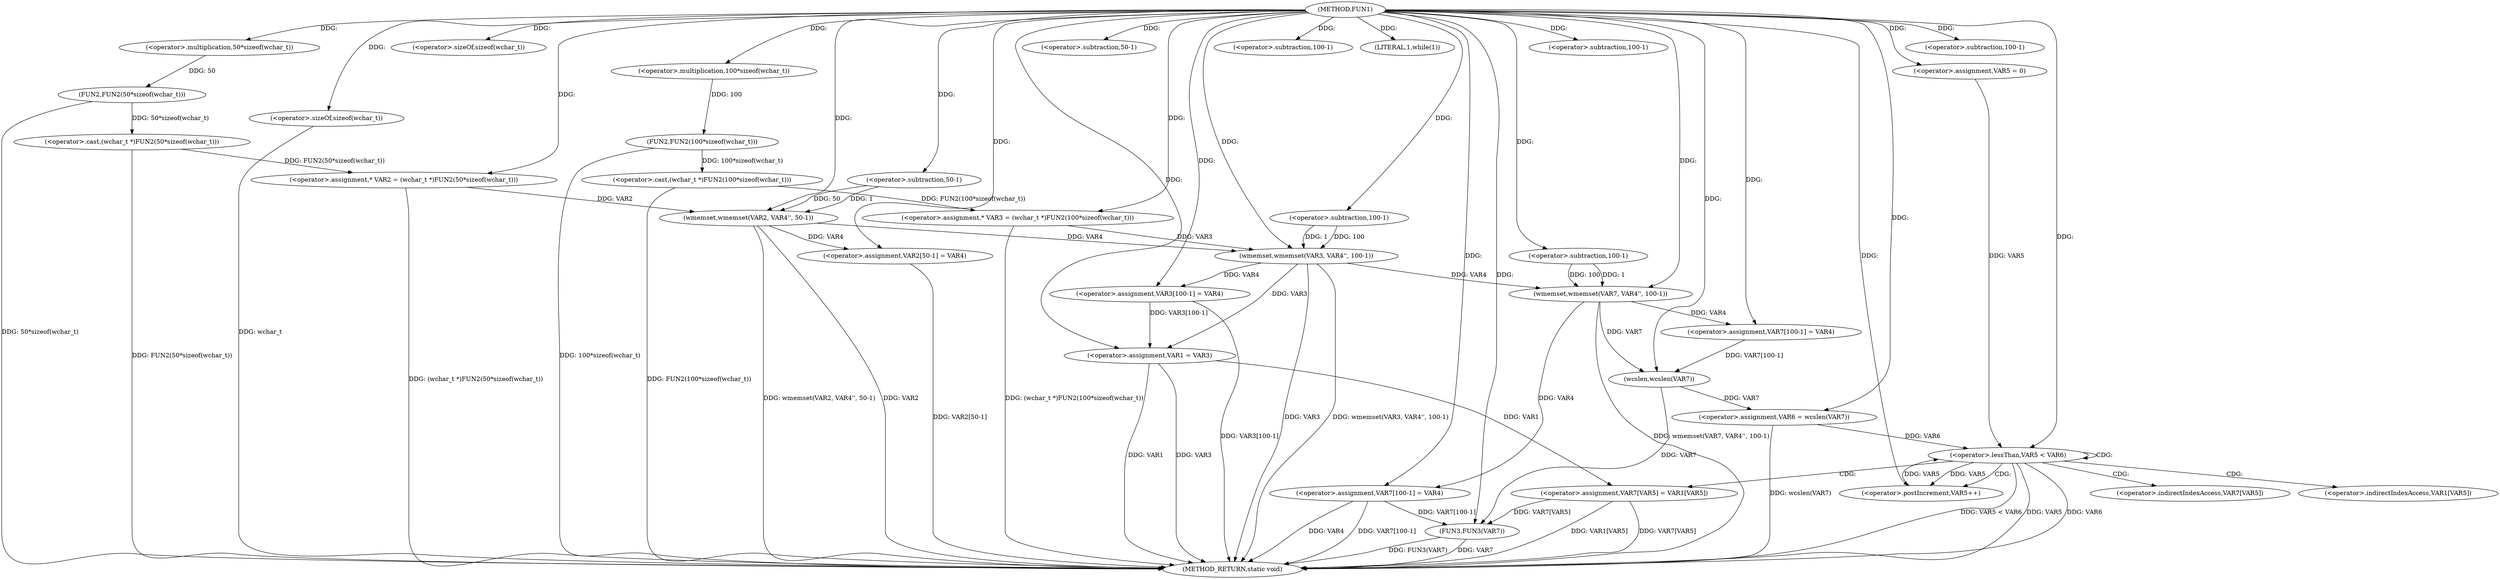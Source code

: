 digraph FUN1 {  
"1000100" [label = "(METHOD,FUN1)" ]
"1000203" [label = "(METHOD_RETURN,static void)" ]
"1000104" [label = "(<operator>.assignment,* VAR2 = (wchar_t *)FUN2(50*sizeof(wchar_t)))" ]
"1000106" [label = "(<operator>.cast,(wchar_t *)FUN2(50*sizeof(wchar_t)))" ]
"1000108" [label = "(FUN2,FUN2(50*sizeof(wchar_t)))" ]
"1000109" [label = "(<operator>.multiplication,50*sizeof(wchar_t))" ]
"1000111" [label = "(<operator>.sizeOf,sizeof(wchar_t))" ]
"1000114" [label = "(<operator>.assignment,* VAR3 = (wchar_t *)FUN2(100*sizeof(wchar_t)))" ]
"1000116" [label = "(<operator>.cast,(wchar_t *)FUN2(100*sizeof(wchar_t)))" ]
"1000118" [label = "(FUN2,FUN2(100*sizeof(wchar_t)))" ]
"1000119" [label = "(<operator>.multiplication,100*sizeof(wchar_t))" ]
"1000121" [label = "(<operator>.sizeOf,sizeof(wchar_t))" ]
"1000123" [label = "(wmemset,wmemset(VAR2, VAR4'', 50-1))" ]
"1000126" [label = "(<operator>.subtraction,50-1)" ]
"1000129" [label = "(<operator>.assignment,VAR2[50-1] = VAR4)" ]
"1000132" [label = "(<operator>.subtraction,50-1)" ]
"1000136" [label = "(wmemset,wmemset(VAR3, VAR4'', 100-1))" ]
"1000139" [label = "(<operator>.subtraction,100-1)" ]
"1000142" [label = "(<operator>.assignment,VAR3[100-1] = VAR4)" ]
"1000145" [label = "(<operator>.subtraction,100-1)" ]
"1000150" [label = "(LITERAL,1,while(1))" ]
"1000152" [label = "(<operator>.assignment,VAR1 = VAR3)" ]
"1000160" [label = "(wmemset,wmemset(VAR7, VAR4'', 100-1))" ]
"1000163" [label = "(<operator>.subtraction,100-1)" ]
"1000166" [label = "(<operator>.assignment,VAR7[100-1] = VAR4)" ]
"1000169" [label = "(<operator>.subtraction,100-1)" ]
"1000173" [label = "(<operator>.assignment,VAR6 = wcslen(VAR7))" ]
"1000175" [label = "(wcslen,wcslen(VAR7))" ]
"1000178" [label = "(<operator>.assignment,VAR5 = 0)" ]
"1000181" [label = "(<operator>.lessThan,VAR5 < VAR6)" ]
"1000184" [label = "(<operator>.postIncrement,VAR5++)" ]
"1000187" [label = "(<operator>.assignment,VAR7[VAR5] = VAR1[VAR5])" ]
"1000194" [label = "(<operator>.assignment,VAR7[100-1] = VAR4)" ]
"1000197" [label = "(<operator>.subtraction,100-1)" ]
"1000201" [label = "(FUN3,FUN3(VAR7))" ]
"1000188" [label = "(<operator>.indirectIndexAccess,VAR7[VAR5])" ]
"1000191" [label = "(<operator>.indirectIndexAccess,VAR1[VAR5])" ]
  "1000129" -> "1000203"  [ label = "DDG: VAR2[50-1]"] 
  "1000106" -> "1000203"  [ label = "DDG: FUN2(50*sizeof(wchar_t))"] 
  "1000194" -> "1000203"  [ label = "DDG: VAR4"] 
  "1000181" -> "1000203"  [ label = "DDG: VAR5 < VAR6"] 
  "1000152" -> "1000203"  [ label = "DDG: VAR1"] 
  "1000116" -> "1000203"  [ label = "DDG: FUN2(100*sizeof(wchar_t))"] 
  "1000152" -> "1000203"  [ label = "DDG: VAR3"] 
  "1000118" -> "1000203"  [ label = "DDG: 100*sizeof(wchar_t)"] 
  "1000181" -> "1000203"  [ label = "DDG: VAR5"] 
  "1000187" -> "1000203"  [ label = "DDG: VAR7[VAR5]"] 
  "1000201" -> "1000203"  [ label = "DDG: FUN3(VAR7)"] 
  "1000160" -> "1000203"  [ label = "DDG: wmemset(VAR7, VAR4'', 100-1)"] 
  "1000123" -> "1000203"  [ label = "DDG: wmemset(VAR2, VAR4'', 50-1)"] 
  "1000194" -> "1000203"  [ label = "DDG: VAR7[100-1]"] 
  "1000187" -> "1000203"  [ label = "DDG: VAR1[VAR5]"] 
  "1000142" -> "1000203"  [ label = "DDG: VAR3[100-1]"] 
  "1000136" -> "1000203"  [ label = "DDG: wmemset(VAR3, VAR4'', 100-1)"] 
  "1000121" -> "1000203"  [ label = "DDG: wchar_t"] 
  "1000114" -> "1000203"  [ label = "DDG: (wchar_t *)FUN2(100*sizeof(wchar_t))"] 
  "1000181" -> "1000203"  [ label = "DDG: VAR6"] 
  "1000136" -> "1000203"  [ label = "DDG: VAR3"] 
  "1000104" -> "1000203"  [ label = "DDG: (wchar_t *)FUN2(50*sizeof(wchar_t))"] 
  "1000173" -> "1000203"  [ label = "DDG: wcslen(VAR7)"] 
  "1000108" -> "1000203"  [ label = "DDG: 50*sizeof(wchar_t)"] 
  "1000201" -> "1000203"  [ label = "DDG: VAR7"] 
  "1000123" -> "1000203"  [ label = "DDG: VAR2"] 
  "1000106" -> "1000104"  [ label = "DDG: FUN2(50*sizeof(wchar_t))"] 
  "1000100" -> "1000104"  [ label = "DDG: "] 
  "1000108" -> "1000106"  [ label = "DDG: 50*sizeof(wchar_t)"] 
  "1000109" -> "1000108"  [ label = "DDG: 50"] 
  "1000100" -> "1000109"  [ label = "DDG: "] 
  "1000100" -> "1000111"  [ label = "DDG: "] 
  "1000116" -> "1000114"  [ label = "DDG: FUN2(100*sizeof(wchar_t))"] 
  "1000100" -> "1000114"  [ label = "DDG: "] 
  "1000118" -> "1000116"  [ label = "DDG: 100*sizeof(wchar_t)"] 
  "1000119" -> "1000118"  [ label = "DDG: 100"] 
  "1000100" -> "1000119"  [ label = "DDG: "] 
  "1000100" -> "1000121"  [ label = "DDG: "] 
  "1000104" -> "1000123"  [ label = "DDG: VAR2"] 
  "1000100" -> "1000123"  [ label = "DDG: "] 
  "1000126" -> "1000123"  [ label = "DDG: 50"] 
  "1000126" -> "1000123"  [ label = "DDG: 1"] 
  "1000100" -> "1000126"  [ label = "DDG: "] 
  "1000123" -> "1000129"  [ label = "DDG: VAR4"] 
  "1000100" -> "1000129"  [ label = "DDG: "] 
  "1000100" -> "1000132"  [ label = "DDG: "] 
  "1000114" -> "1000136"  [ label = "DDG: VAR3"] 
  "1000100" -> "1000136"  [ label = "DDG: "] 
  "1000123" -> "1000136"  [ label = "DDG: VAR4"] 
  "1000139" -> "1000136"  [ label = "DDG: 100"] 
  "1000139" -> "1000136"  [ label = "DDG: 1"] 
  "1000100" -> "1000139"  [ label = "DDG: "] 
  "1000136" -> "1000142"  [ label = "DDG: VAR4"] 
  "1000100" -> "1000142"  [ label = "DDG: "] 
  "1000100" -> "1000145"  [ label = "DDG: "] 
  "1000100" -> "1000150"  [ label = "DDG: "] 
  "1000142" -> "1000152"  [ label = "DDG: VAR3[100-1]"] 
  "1000136" -> "1000152"  [ label = "DDG: VAR3"] 
  "1000100" -> "1000152"  [ label = "DDG: "] 
  "1000100" -> "1000160"  [ label = "DDG: "] 
  "1000136" -> "1000160"  [ label = "DDG: VAR4"] 
  "1000163" -> "1000160"  [ label = "DDG: 100"] 
  "1000163" -> "1000160"  [ label = "DDG: 1"] 
  "1000100" -> "1000163"  [ label = "DDG: "] 
  "1000160" -> "1000166"  [ label = "DDG: VAR4"] 
  "1000100" -> "1000166"  [ label = "DDG: "] 
  "1000100" -> "1000169"  [ label = "DDG: "] 
  "1000175" -> "1000173"  [ label = "DDG: VAR7"] 
  "1000100" -> "1000173"  [ label = "DDG: "] 
  "1000166" -> "1000175"  [ label = "DDG: VAR7[100-1]"] 
  "1000160" -> "1000175"  [ label = "DDG: VAR7"] 
  "1000100" -> "1000175"  [ label = "DDG: "] 
  "1000100" -> "1000178"  [ label = "DDG: "] 
  "1000184" -> "1000181"  [ label = "DDG: VAR5"] 
  "1000178" -> "1000181"  [ label = "DDG: VAR5"] 
  "1000100" -> "1000181"  [ label = "DDG: "] 
  "1000173" -> "1000181"  [ label = "DDG: VAR6"] 
  "1000181" -> "1000184"  [ label = "DDG: VAR5"] 
  "1000100" -> "1000184"  [ label = "DDG: "] 
  "1000152" -> "1000187"  [ label = "DDG: VAR1"] 
  "1000100" -> "1000194"  [ label = "DDG: "] 
  "1000160" -> "1000194"  [ label = "DDG: VAR4"] 
  "1000100" -> "1000197"  [ label = "DDG: "] 
  "1000187" -> "1000201"  [ label = "DDG: VAR7[VAR5]"] 
  "1000194" -> "1000201"  [ label = "DDG: VAR7[100-1]"] 
  "1000175" -> "1000201"  [ label = "DDG: VAR7"] 
  "1000100" -> "1000201"  [ label = "DDG: "] 
  "1000181" -> "1000184"  [ label = "CDG: "] 
  "1000181" -> "1000188"  [ label = "CDG: "] 
  "1000181" -> "1000191"  [ label = "CDG: "] 
  "1000181" -> "1000187"  [ label = "CDG: "] 
  "1000181" -> "1000181"  [ label = "CDG: "] 
}
